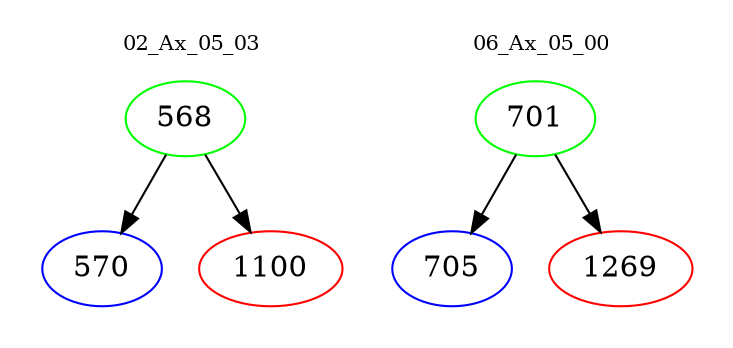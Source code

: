 digraph{
subgraph cluster_0 {
color = white
label = "02_Ax_05_03";
fontsize=10;
T0_568 [label="568", color="green"]
T0_568 -> T0_570 [color="black"]
T0_570 [label="570", color="blue"]
T0_568 -> T0_1100 [color="black"]
T0_1100 [label="1100", color="red"]
}
subgraph cluster_1 {
color = white
label = "06_Ax_05_00";
fontsize=10;
T1_701 [label="701", color="green"]
T1_701 -> T1_705 [color="black"]
T1_705 [label="705", color="blue"]
T1_701 -> T1_1269 [color="black"]
T1_1269 [label="1269", color="red"]
}
}
